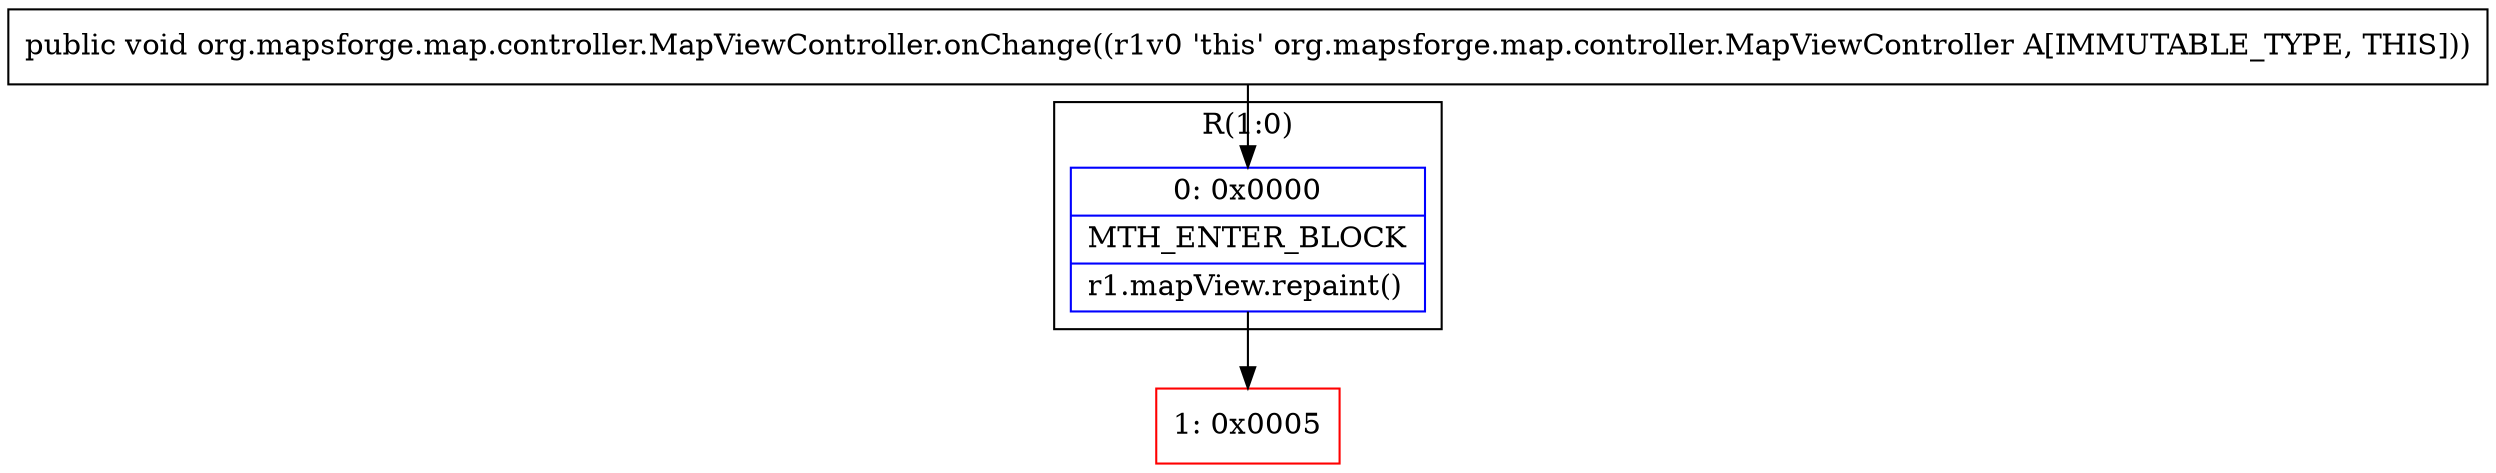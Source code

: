 digraph "CFG fororg.mapsforge.map.controller.MapViewController.onChange()V" {
subgraph cluster_Region_816480124 {
label = "R(1:0)";
node [shape=record,color=blue];
Node_0 [shape=record,label="{0\:\ 0x0000|MTH_ENTER_BLOCK\l|r1.mapView.repaint()\l}"];
}
Node_1 [shape=record,color=red,label="{1\:\ 0x0005}"];
MethodNode[shape=record,label="{public void org.mapsforge.map.controller.MapViewController.onChange((r1v0 'this' org.mapsforge.map.controller.MapViewController A[IMMUTABLE_TYPE, THIS])) }"];
MethodNode -> Node_0;
Node_0 -> Node_1;
}

